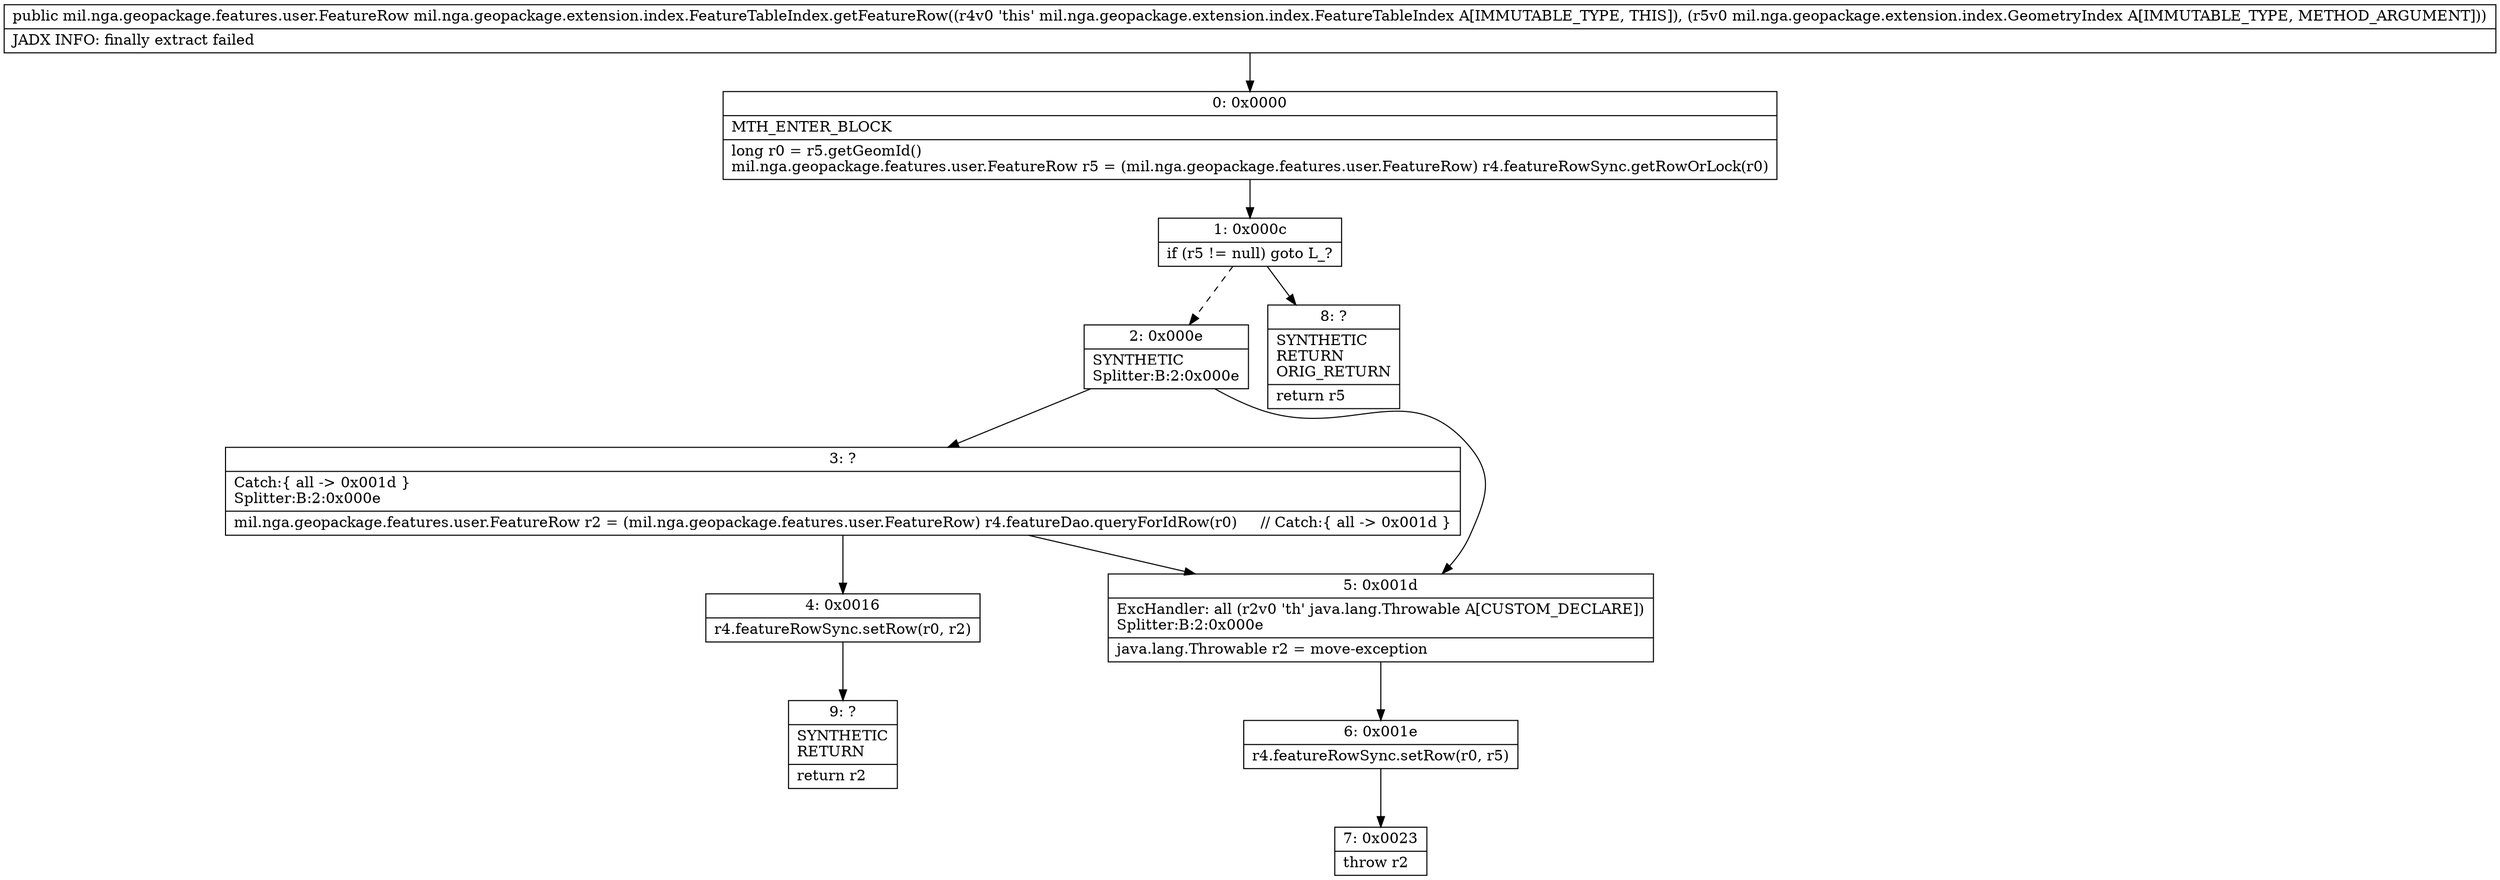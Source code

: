 digraph "CFG formil.nga.geopackage.extension.index.FeatureTableIndex.getFeatureRow(Lmil\/nga\/geopackage\/extension\/index\/GeometryIndex;)Lmil\/nga\/geopackage\/features\/user\/FeatureRow;" {
Node_0 [shape=record,label="{0\:\ 0x0000|MTH_ENTER_BLOCK\l|long r0 = r5.getGeomId()\lmil.nga.geopackage.features.user.FeatureRow r5 = (mil.nga.geopackage.features.user.FeatureRow) r4.featureRowSync.getRowOrLock(r0)\l}"];
Node_1 [shape=record,label="{1\:\ 0x000c|if (r5 != null) goto L_?\l}"];
Node_2 [shape=record,label="{2\:\ 0x000e|SYNTHETIC\lSplitter:B:2:0x000e\l}"];
Node_3 [shape=record,label="{3\:\ ?|Catch:\{ all \-\> 0x001d \}\lSplitter:B:2:0x000e\l|mil.nga.geopackage.features.user.FeatureRow r2 = (mil.nga.geopackage.features.user.FeatureRow) r4.featureDao.queryForIdRow(r0)     \/\/ Catch:\{ all \-\> 0x001d \}\l}"];
Node_4 [shape=record,label="{4\:\ 0x0016|r4.featureRowSync.setRow(r0, r2)\l}"];
Node_5 [shape=record,label="{5\:\ 0x001d|ExcHandler: all (r2v0 'th' java.lang.Throwable A[CUSTOM_DECLARE])\lSplitter:B:2:0x000e\l|java.lang.Throwable r2 = move\-exception\l}"];
Node_6 [shape=record,label="{6\:\ 0x001e|r4.featureRowSync.setRow(r0, r5)\l}"];
Node_7 [shape=record,label="{7\:\ 0x0023|throw r2\l}"];
Node_8 [shape=record,label="{8\:\ ?|SYNTHETIC\lRETURN\lORIG_RETURN\l|return r5\l}"];
Node_9 [shape=record,label="{9\:\ ?|SYNTHETIC\lRETURN\l|return r2\l}"];
MethodNode[shape=record,label="{public mil.nga.geopackage.features.user.FeatureRow mil.nga.geopackage.extension.index.FeatureTableIndex.getFeatureRow((r4v0 'this' mil.nga.geopackage.extension.index.FeatureTableIndex A[IMMUTABLE_TYPE, THIS]), (r5v0 mil.nga.geopackage.extension.index.GeometryIndex A[IMMUTABLE_TYPE, METHOD_ARGUMENT]))  | JADX INFO: finally extract failed\l}"];
MethodNode -> Node_0;
Node_0 -> Node_1;
Node_1 -> Node_2[style=dashed];
Node_1 -> Node_8;
Node_2 -> Node_3;
Node_2 -> Node_5;
Node_3 -> Node_4;
Node_3 -> Node_5;
Node_4 -> Node_9;
Node_5 -> Node_6;
Node_6 -> Node_7;
}

